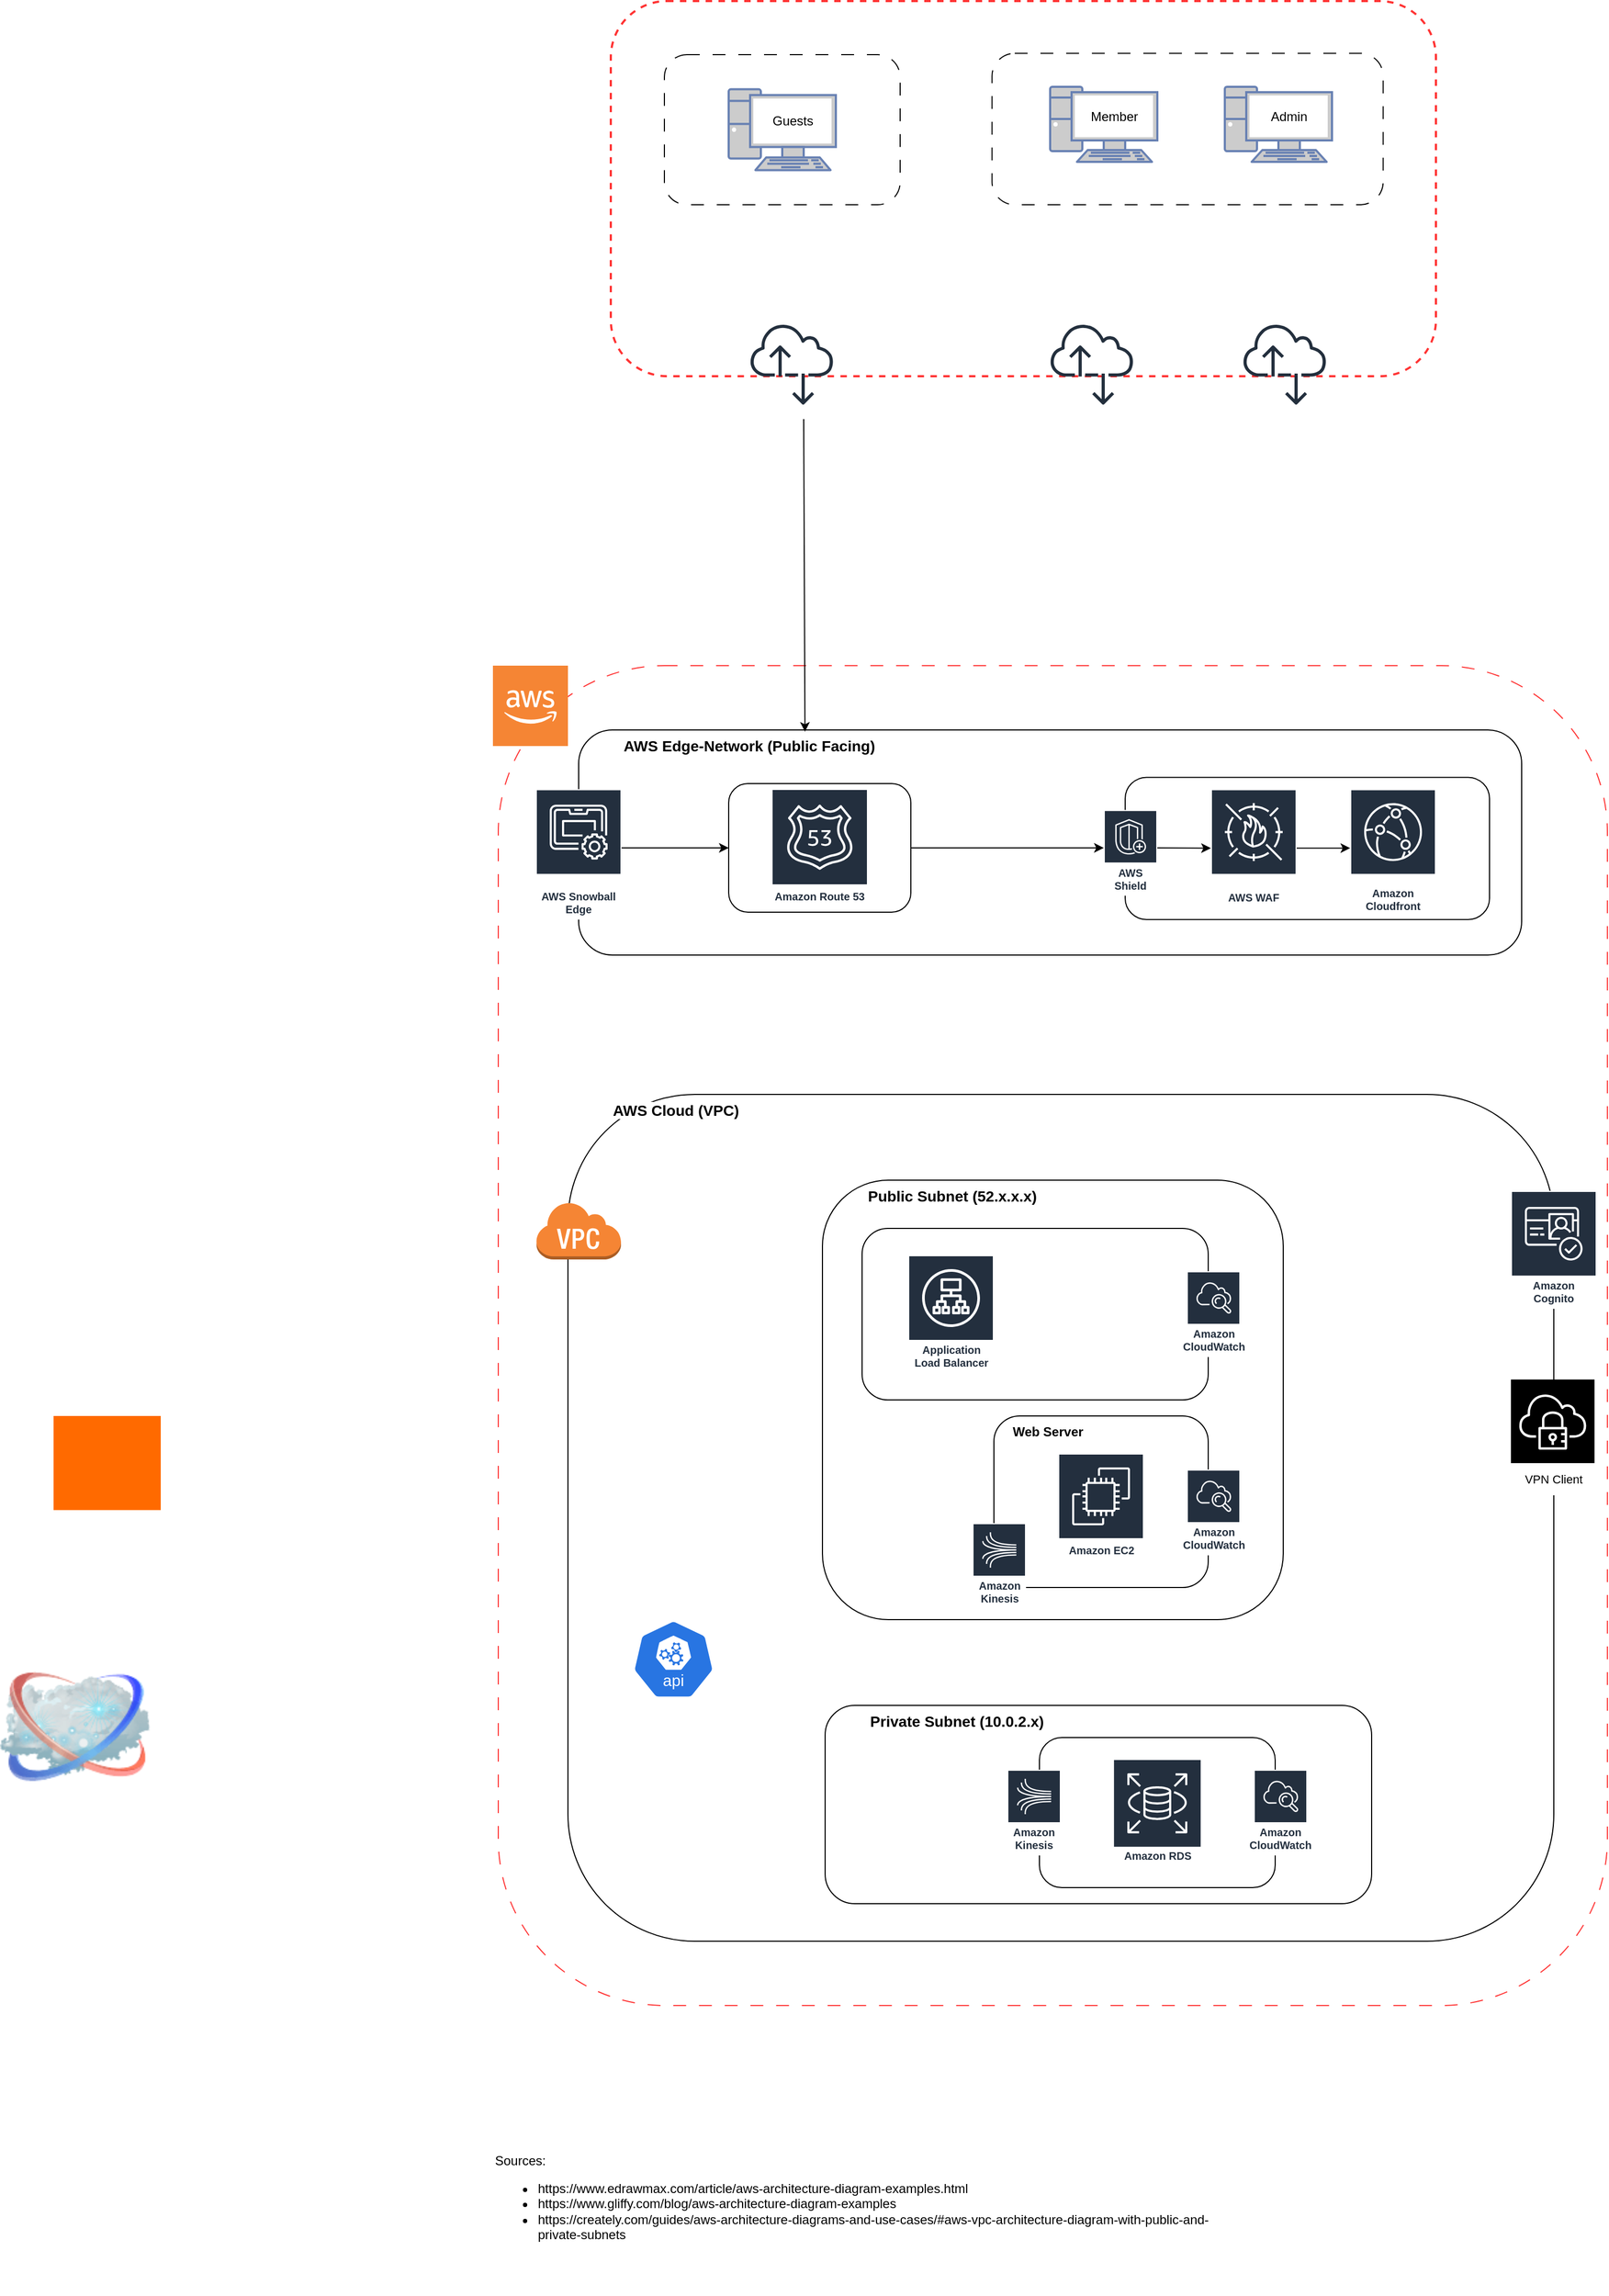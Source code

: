 <mxfile>
    <diagram id="xz8hMHTyyzPwLpHsRpfZ" name="Page-1">
        <mxGraphModel dx="2097" dy="2877" grid="1" gridSize="10" guides="1" tooltips="1" connect="1" arrows="1" fold="1" page="1" pageScale="1" pageWidth="850" pageHeight="1100" math="0" shadow="0">
            <root>
                <mxCell id="0"/>
                <mxCell id="1" parent="0"/>
                <mxCell id="141" value="" style="rounded=1;whiteSpace=wrap;html=1;dashed=1;strokeColor=#FF3333;fillColor=none;strokeWidth=2;" vertex="1" parent="1">
                    <mxGeometry x="110" y="-1110" width="770" height="350" as="geometry"/>
                </mxCell>
                <mxCell id="81" value="" style="rounded=1;whiteSpace=wrap;html=1;dashed=1;dashPattern=12 12;strokeColor=#FF3333;" vertex="1" parent="1">
                    <mxGeometry x="5" y="-490" width="1035" height="1250" as="geometry"/>
                </mxCell>
                <mxCell id="39" value="" style="image;html=1;image=img/lib/clip_art/networking/Cloud_128x128.png" parent="1" vertex="1">
                    <mxGeometry x="-460" y="445" width="140" height="110" as="geometry"/>
                </mxCell>
                <mxCell id="52" value="" style="points=[];aspect=fixed;html=1;align=center;shadow=0;dashed=0;fillColor=#FF6A00;strokeColor=none;shape=mxgraph.alibaba_cloud.waf_web_application_firewall;" parent="1" vertex="1">
                    <mxGeometry x="-410" y="210" width="100" height="87.8" as="geometry"/>
                </mxCell>
                <mxCell id="57" value="Sources:&amp;nbsp;&lt;br&gt;&lt;ul&gt;&lt;li style=&quot;&quot;&gt;https://www.edrawmax.com/article/aws-architecture-diagram-examples.html&lt;/li&gt;&lt;li style=&quot;&quot;&gt;https://www.gliffy.com/blog/aws-architecture-diagram-examples&lt;/li&gt;&lt;li style=&quot;&quot;&gt;https://creately.com/guides/aws-architecture-diagrams-and-use-cases/#aws-vpc-architecture-diagram-with-public-and-private-subnets&lt;/li&gt;&lt;/ul&gt;" style="text;html=1;align=left;verticalAlign=middle;whiteSpace=wrap;rounded=0;" parent="1" vertex="1">
                    <mxGeometry y="860" width="670" height="170" as="geometry"/>
                </mxCell>
                <mxCell id="83" value="&lt;h3 style=&quot;margin: 0 0 0 40px; border: none; padding: 0px;&quot;&gt;&lt;span style=&quot;background-color: light-dark(#ffffff, var(--ge-dark-color, #121212));&quot;&gt;&lt;font&gt;AWS Cloud (VPC)&amp;nbsp;&lt;/font&gt;&lt;/span&gt;&lt;/h3&gt;" style="rounded=1;align=left;html=1;labelPosition=center;verticalLabelPosition=middle;verticalAlign=top;whiteSpace=wrap;" vertex="1" parent="1">
                    <mxGeometry x="70" y="-90" width="920" height="790" as="geometry"/>
                </mxCell>
                <mxCell id="58" value="" style="outlineConnect=0;dashed=0;verticalLabelPosition=bottom;verticalAlign=top;align=center;html=1;shape=mxgraph.aws3.cloud_2;fillColor=#F58534;gradientColor=none;" parent="1" vertex="1">
                    <mxGeometry y="-490" width="70" height="75" as="geometry"/>
                </mxCell>
                <mxCell id="61" value="" style="sketch=0;outlineConnect=0;fontColor=#232F3E;gradientColor=none;fillColor=#232F3D;strokeColor=none;dashed=0;verticalLabelPosition=bottom;verticalAlign=top;align=center;html=1;fontSize=12;fontStyle=0;aspect=fixed;pointerEvents=1;shape=mxgraph.aws4.internet_alt2;" parent="1" vertex="1">
                    <mxGeometry x="240" y="-810" width="78" height="78" as="geometry"/>
                </mxCell>
                <mxCell id="97" value="" style="outlineConnect=0;dashed=0;verticalLabelPosition=bottom;verticalAlign=top;align=center;html=1;shape=mxgraph.aws3.virtual_private_cloud;fillColor=#F58534;gradientColor=none;" vertex="1" parent="1">
                    <mxGeometry x="40" y="10" width="79.5" height="54" as="geometry"/>
                </mxCell>
                <mxCell id="44" value="" style="aspect=fixed;sketch=0;html=1;dashed=0;whitespace=wrap;verticalLabelPosition=bottom;verticalAlign=top;fillColor=#2875E2;strokeColor=#ffffff;points=[[0.005,0.63,0],[0.1,0.2,0],[0.9,0.2,0],[0.5,0,0],[0.995,0.63,0],[0.72,0.99,0],[0.5,1,0],[0.28,0.99,0]];shape=mxgraph.kubernetes.icon2;kubernetesLabel=1;prIcon=api" parent="1" vertex="1">
                    <mxGeometry x="130" y="400" width="77.08" height="74" as="geometry"/>
                </mxCell>
                <mxCell id="107" value="Amazon Cognito" style="sketch=0;outlineConnect=0;fontColor=#232F3E;gradientColor=none;strokeColor=#ffffff;fillColor=#232F3E;dashed=0;verticalLabelPosition=middle;verticalAlign=bottom;align=center;html=1;whiteSpace=wrap;fontSize=10;fontStyle=1;spacing=3;shape=mxgraph.aws4.productIcon;prIcon=mxgraph.aws4.cognito;" vertex="1" parent="1">
                    <mxGeometry x="950" width="80" height="110" as="geometry"/>
                </mxCell>
                <mxCell id="112" value="" style="group" vertex="1" connectable="0" parent="1">
                    <mxGeometry x="307.5" y="-10" width="430" height="450" as="geometry"/>
                </mxCell>
                <mxCell id="105" value="&lt;h3 style=&quot;margin: 0 0 0 40px; border: none; padding: 0px;&quot;&gt;Public Subnet (52.x.x.x)&lt;/h3&gt;" style="rounded=1;whiteSpace=wrap;html=1;align=left;verticalAlign=top;" vertex="1" parent="112">
                    <mxGeometry width="430" height="410" as="geometry"/>
                </mxCell>
                <mxCell id="110" value="" style="group" vertex="1" connectable="0" parent="112">
                    <mxGeometry x="67" y="45" width="323" height="160" as="geometry"/>
                </mxCell>
                <mxCell id="100" value="" style="group" vertex="1" connectable="0" parent="110">
                    <mxGeometry width="293" height="160" as="geometry"/>
                </mxCell>
                <mxCell id="99" value="" style="rounded=1;whiteSpace=wrap;html=1;" vertex="1" parent="100">
                    <mxGeometry x="-30" width="323" height="160" as="geometry"/>
                </mxCell>
                <mxCell id="85" value="Application Load Balancer" style="sketch=0;outlineConnect=0;fontColor=#232F3E;gradientColor=none;strokeColor=#ffffff;fillColor=#232F3E;dashed=0;verticalLabelPosition=middle;verticalAlign=bottom;align=center;html=1;whiteSpace=wrap;fontSize=10;fontStyle=1;spacing=3;shape=mxgraph.aws4.productIcon;prIcon=mxgraph.aws4.application_load_balancer;" vertex="1" parent="100">
                    <mxGeometry x="13" y="25" width="80" height="110" as="geometry"/>
                </mxCell>
                <mxCell id="109" value="Amazon CloudWatch" style="sketch=0;outlineConnect=0;fontColor=#232F3E;gradientColor=none;strokeColor=#ffffff;fillColor=#232F3E;dashed=0;verticalLabelPosition=middle;verticalAlign=bottom;align=center;html=1;whiteSpace=wrap;fontSize=10;fontStyle=1;spacing=3;shape=mxgraph.aws4.productIcon;prIcon=mxgraph.aws4.cloudwatch;" vertex="1" parent="110">
                    <mxGeometry x="273" y="40" width="50" height="80" as="geometry"/>
                </mxCell>
                <mxCell id="116" value="" style="group" vertex="1" connectable="0" parent="112">
                    <mxGeometry x="130" y="230" width="260" height="180" as="geometry"/>
                </mxCell>
                <mxCell id="111" value="" style="group" vertex="1" connectable="0" parent="116">
                    <mxGeometry x="90" width="170" height="180" as="geometry"/>
                </mxCell>
                <mxCell id="102" value="" style="group" vertex="1" connectable="0" parent="111">
                    <mxGeometry width="140" height="180" as="geometry"/>
                </mxCell>
                <mxCell id="101" value="" style="rounded=1;whiteSpace=wrap;html=1;" vertex="1" parent="102">
                    <mxGeometry x="-60" y="-10" width="200" height="160" as="geometry"/>
                </mxCell>
                <mxCell id="86" value="Amazon EC2" style="sketch=0;outlineConnect=0;fontColor=#232F3E;gradientColor=none;strokeColor=#ffffff;fillColor=#232F3E;dashed=0;verticalLabelPosition=middle;verticalAlign=bottom;align=center;html=1;whiteSpace=wrap;fontSize=10;fontStyle=1;spacing=3;shape=mxgraph.aws4.productIcon;prIcon=mxgraph.aws4.ec2;" vertex="1" parent="102">
                    <mxGeometry y="25" width="80" height="100" as="geometry"/>
                </mxCell>
                <mxCell id="124" value="&lt;b&gt;Web Server&lt;/b&gt;" style="text;html=1;align=center;verticalAlign=middle;whiteSpace=wrap;rounded=0;" vertex="1" parent="102">
                    <mxGeometry x="-60" y="-10" width="100" height="30" as="geometry"/>
                </mxCell>
                <mxCell id="78" value="Amazon CloudWatch" style="sketch=0;outlineConnect=0;fontColor=#232F3E;gradientColor=none;strokeColor=#ffffff;fillColor=#232F3E;dashed=0;verticalLabelPosition=middle;verticalAlign=bottom;align=center;html=1;whiteSpace=wrap;fontSize=10;fontStyle=1;spacing=3;shape=mxgraph.aws4.productIcon;prIcon=mxgraph.aws4.cloudwatch;" vertex="1" parent="111">
                    <mxGeometry x="120" y="40" width="50" height="80" as="geometry"/>
                </mxCell>
                <mxCell id="114" value="" style="group" vertex="1" connectable="0" parent="1">
                    <mxGeometry x="40" y="-430" width="920" height="210" as="geometry"/>
                </mxCell>
                <mxCell id="96" value="" style="group" vertex="1" connectable="0" parent="114">
                    <mxGeometry width="920" height="210" as="geometry"/>
                </mxCell>
                <mxCell id="82" value="&lt;h3 style=&quot;margin: 0 0 0 40px; border: none; padding: 0px;&quot;&gt;AWS Edge-Network (Public Facing)&lt;/h3&gt;" style="rounded=1;whiteSpace=wrap;html=1;align=left;verticalAlign=top;" vertex="1" parent="96">
                    <mxGeometry x="40" width="880" height="210.0" as="geometry"/>
                </mxCell>
                <mxCell id="95" value="AWS Snowball Edge" style="sketch=0;outlineConnect=0;fontColor=#232F3E;gradientColor=none;strokeColor=#ffffff;fillColor=#232F3E;dashed=0;verticalLabelPosition=middle;verticalAlign=bottom;align=center;html=1;whiteSpace=wrap;fontSize=10;fontStyle=1;spacing=3;shape=mxgraph.aws4.productIcon;prIcon=mxgraph.aws4.snowball_edge;" vertex="1" parent="96">
                    <mxGeometry y="55.263" width="80" height="121.579" as="geometry"/>
                </mxCell>
                <mxCell id="94" value="" style="group" vertex="1" connectable="0" parent="96">
                    <mxGeometry x="550" y="44.211" width="340" height="132.632" as="geometry"/>
                </mxCell>
                <mxCell id="113" value="" style="group" vertex="1" connectable="0" parent="94">
                    <mxGeometry x="-20" width="360" height="132.632" as="geometry"/>
                </mxCell>
                <mxCell id="149" value="" style="group" vertex="1" connectable="0" parent="113">
                    <mxGeometry width="360" height="132.632" as="geometry"/>
                </mxCell>
                <mxCell id="148" value="" style="group" vertex="1" connectable="0" parent="149">
                    <mxGeometry x="20" width="340" height="132.632" as="geometry"/>
                </mxCell>
                <mxCell id="91" value="" style="rounded=1;whiteSpace=wrap;html=1;fillColor=none;" vertex="1" parent="148">
                    <mxGeometry width="340" height="132.632" as="geometry"/>
                </mxCell>
                <mxCell id="62" value="AWS WAF" style="sketch=0;outlineConnect=0;fontColor=#232F3E;gradientColor=none;strokeColor=#ffffff;fillColor=#232F3E;dashed=0;verticalLabelPosition=middle;verticalAlign=bottom;align=center;html=1;whiteSpace=wrap;fontSize=10;fontStyle=1;spacing=3;shape=mxgraph.aws4.productIcon;prIcon=mxgraph.aws4.waf;" parent="148" vertex="1">
                    <mxGeometry x="80" y="11.053" width="80" height="110.526" as="geometry"/>
                </mxCell>
                <mxCell id="84" value="Amazon Cloudfront" style="sketch=0;outlineConnect=0;fontColor=#232F3E;gradientColor=none;strokeColor=#ffffff;fillColor=#232F3E;dashed=0;verticalLabelPosition=middle;verticalAlign=bottom;align=center;html=1;whiteSpace=wrap;fontSize=10;fontStyle=1;spacing=3;shape=mxgraph.aws4.productIcon;prIcon=mxgraph.aws4.cloudfront;" vertex="1" parent="148">
                    <mxGeometry x="210" y="11.053" width="80" height="118.816" as="geometry"/>
                </mxCell>
                <mxCell id="151" value="" style="endArrow=classic;html=1;" edge="1" parent="148">
                    <mxGeometry width="50" height="50" relative="1" as="geometry">
                        <mxPoint x="160" y="66.009" as="sourcePoint"/>
                        <mxPoint x="210" y="66.009" as="targetPoint"/>
                    </mxGeometry>
                </mxCell>
                <mxCell id="79" value="AWS Shield" style="sketch=0;outlineConnect=0;fontColor=#232F3E;gradientColor=none;strokeColor=#ffffff;fillColor=#232F3E;dashed=0;verticalLabelPosition=middle;verticalAlign=bottom;align=center;html=1;whiteSpace=wrap;fontSize=10;fontStyle=1;spacing=3;shape=mxgraph.aws4.productIcon;prIcon=mxgraph.aws4.shield;" vertex="1" parent="149">
                    <mxGeometry y="30.459" width="50" height="80" as="geometry"/>
                </mxCell>
                <mxCell id="92" value="" style="group" vertex="1" connectable="0" parent="114">
                    <mxGeometry x="180" y="50" width="170" height="120" as="geometry"/>
                </mxCell>
                <mxCell id="90" value="" style="rounded=1;whiteSpace=wrap;html=1;fillColor=none;" vertex="1" parent="92">
                    <mxGeometry width="170" height="120" as="geometry"/>
                </mxCell>
                <mxCell id="89" value="Amazon Route 53" style="sketch=0;outlineConnect=0;fontColor=#232F3E;gradientColor=none;strokeColor=#ffffff;fillColor=#232F3E;dashed=0;verticalLabelPosition=middle;verticalAlign=bottom;align=center;html=1;whiteSpace=wrap;fontSize=10;fontStyle=1;spacing=3;shape=mxgraph.aws4.productIcon;prIcon=mxgraph.aws4.route_53;" vertex="1" parent="92">
                    <mxGeometry x="40" y="5" width="90" height="110" as="geometry"/>
                </mxCell>
                <mxCell id="146" value="" style="endArrow=classic;html=1;entryX=0;entryY=0.5;entryDx=0;entryDy=0;" edge="1" parent="114" target="90">
                    <mxGeometry width="50" height="50" relative="1" as="geometry">
                        <mxPoint x="80" y="110" as="sourcePoint"/>
                        <mxPoint x="490" y="60" as="targetPoint"/>
                    </mxGeometry>
                </mxCell>
                <mxCell id="147" value="" style="endArrow=classic;html=1;exitX=1;exitY=0.5;exitDx=0;exitDy=0;" edge="1" parent="114" source="90">
                    <mxGeometry width="50" height="50" relative="1" as="geometry">
                        <mxPoint x="440" y="110" as="sourcePoint"/>
                        <mxPoint x="530" y="110" as="targetPoint"/>
                    </mxGeometry>
                </mxCell>
                <mxCell id="118" value="" style="group" vertex="1" connectable="0" parent="1">
                    <mxGeometry x="950" y="176" width="80" height="108" as="geometry"/>
                </mxCell>
                <mxCell id="108" value="" style="sketch=0;points=[[0,0,0],[0.25,0,0],[0.5,0,0],[0.75,0,0],[1,0,0],[0,1,0],[0.25,1,0],[0.5,1,0],[0.75,1,0],[1,1,0],[0,0.25,0],[0,0.5,0],[0,0.75,0],[1,0.25,0],[1,0.5,0],[1,0.75,0]];outlineConnect=0;fontColor=#232F3E;fillColor=#000000;strokeColor=#ffffff;dashed=0;verticalLabelPosition=bottom;verticalAlign=top;align=center;html=1;fontSize=12;fontStyle=0;aspect=fixed;shape=mxgraph.aws4.resourceIcon;resIcon=mxgraph.aws4.client_vpn;" vertex="1" parent="118">
                    <mxGeometry width="78" height="78" as="geometry"/>
                </mxCell>
                <mxCell id="117" value="&lt;font style=&quot;font-size: 11px; color: rgb(0, 0, 0);&quot;&gt;VPN Client&lt;/font&gt;" style="text;html=1;align=center;verticalAlign=middle;whiteSpace=wrap;rounded=0;fillColor=default;" vertex="1" parent="118">
                    <mxGeometry y="78" width="80" height="30" as="geometry"/>
                </mxCell>
                <mxCell id="119" value="" style="group" vertex="1" connectable="0" parent="1">
                    <mxGeometry x="310" y="480" width="510" height="185" as="geometry"/>
                </mxCell>
                <mxCell id="123" value="" style="group" vertex="1" connectable="0" parent="119">
                    <mxGeometry width="510" height="185" as="geometry"/>
                </mxCell>
                <mxCell id="106" value="&lt;h3 style=&quot;margin: 0 0 0 40px; border: none; padding: 0px;&quot;&gt;Private Subnet (10.0.2.x)&lt;/h3&gt;" style="rounded=1;whiteSpace=wrap;html=1;align=left;verticalAlign=top;" vertex="1" parent="123">
                    <mxGeometry width="510" height="185" as="geometry"/>
                </mxCell>
                <mxCell id="122" value="" style="group" vertex="1" connectable="0" parent="123">
                    <mxGeometry x="170" y="30" width="280" height="140" as="geometry"/>
                </mxCell>
                <mxCell id="104" value="" style="group" vertex="1" connectable="0" parent="122">
                    <mxGeometry x="30" width="250" height="140" as="geometry"/>
                </mxCell>
                <mxCell id="103" value="" style="rounded=1;whiteSpace=wrap;html=1;" vertex="1" parent="104">
                    <mxGeometry width="220" height="140" as="geometry"/>
                </mxCell>
                <mxCell id="87" value="Amazon RDS" style="sketch=0;outlineConnect=0;fontColor=#232F3E;gradientColor=none;strokeColor=#ffffff;fillColor=#232F3E;dashed=0;verticalLabelPosition=middle;verticalAlign=bottom;align=center;html=1;whiteSpace=wrap;fontSize=10;fontStyle=1;spacing=3;shape=mxgraph.aws4.productIcon;prIcon=mxgraph.aws4.rds;" vertex="1" parent="104">
                    <mxGeometry x="68.571" y="20" width="82.857" height="100" as="geometry"/>
                </mxCell>
                <mxCell id="115" value="Amazon Kinesis" style="sketch=0;outlineConnect=0;fontColor=#232F3E;gradientColor=none;strokeColor=#ffffff;fillColor=#232F3E;dashed=0;verticalLabelPosition=middle;verticalAlign=bottom;align=center;html=1;whiteSpace=wrap;fontSize=10;fontStyle=1;spacing=3;shape=mxgraph.aws4.productIcon;prIcon=mxgraph.aws4.kinesis;" vertex="1" parent="122">
                    <mxGeometry y="30" width="50" height="80" as="geometry"/>
                </mxCell>
                <mxCell id="120" value="Amazon CloudWatch" style="sketch=0;outlineConnect=0;fontColor=#232F3E;gradientColor=none;strokeColor=#ffffff;fillColor=#232F3E;dashed=0;verticalLabelPosition=middle;verticalAlign=bottom;align=center;html=1;whiteSpace=wrap;fontSize=10;fontStyle=1;spacing=3;shape=mxgraph.aws4.productIcon;prIcon=mxgraph.aws4.cloudwatch;" vertex="1" parent="122">
                    <mxGeometry x="230" y="30" width="50" height="80" as="geometry"/>
                </mxCell>
                <mxCell id="138" value="" style="group" vertex="1" connectable="0" parent="1">
                    <mxGeometry x="520" y="-1030" width="310.75" height="148.75" as="geometry"/>
                </mxCell>
                <mxCell id="131" value="" style="rounded=1;whiteSpace=wrap;html=1;dashed=1;dashPattern=12 12;" vertex="1" parent="138">
                    <mxGeometry x="-54.25" y="-31.25" width="365" height="141.25" as="geometry"/>
                </mxCell>
                <mxCell id="68" value="" style="group" vertex="1" connectable="0" parent="138">
                    <mxGeometry x="144" width="112.5" height="117.5" as="geometry"/>
                </mxCell>
                <mxCell id="137" value="" style="group" vertex="1" connectable="0" parent="68">
                    <mxGeometry x="19" width="100" height="70" as="geometry"/>
                </mxCell>
                <mxCell id="2" value="" style="fontColor=#0066CC;verticalAlign=top;verticalLabelPosition=bottom;labelPosition=center;align=center;html=1;outlineConnect=0;fillColor=#CCCCCC;strokeColor=#6881B3;gradientColor=none;gradientDirection=north;strokeWidth=2;shape=mxgraph.networks.pc;" parent="137" vertex="1">
                    <mxGeometry width="100" height="70" as="geometry"/>
                </mxCell>
                <mxCell id="25" value="Admin" style="text;html=1;align=center;verticalAlign=middle;whiteSpace=wrap;rounded=0;" parent="137" vertex="1">
                    <mxGeometry x="20" y="7.5" width="80" height="40" as="geometry"/>
                </mxCell>
                <mxCell id="136" value="" style="group" vertex="1" connectable="0" parent="138">
                    <mxGeometry width="100" height="70" as="geometry"/>
                </mxCell>
                <mxCell id="128" value="" style="fontColor=#0066CC;verticalAlign=top;verticalLabelPosition=bottom;labelPosition=center;align=center;html=1;outlineConnect=0;fillColor=#CCCCCC;strokeColor=#6881B3;gradientColor=none;gradientDirection=north;strokeWidth=2;shape=mxgraph.networks.pc;" vertex="1" parent="136">
                    <mxGeometry width="100" height="70" as="geometry"/>
                </mxCell>
                <mxCell id="129" value="Member" style="text;html=1;align=center;verticalAlign=middle;whiteSpace=wrap;rounded=0;" vertex="1" parent="136">
                    <mxGeometry x="20" y="7.5" width="80" height="40" as="geometry"/>
                </mxCell>
                <mxCell id="139" value="" style="group" vertex="1" connectable="0" parent="1">
                    <mxGeometry x="160" y="-1060" width="220" height="140" as="geometry"/>
                </mxCell>
                <mxCell id="130" value="" style="rounded=1;whiteSpace=wrap;html=1;dashed=1;dashPattern=12 12;" vertex="1" parent="139">
                    <mxGeometry width="220" height="140" as="geometry"/>
                </mxCell>
                <mxCell id="69" value="" style="group" vertex="1" connectable="0" parent="139">
                    <mxGeometry x="60" y="32.308" width="100" height="75.385" as="geometry"/>
                </mxCell>
                <mxCell id="3" value="" style="fontColor=#0066CC;verticalAlign=top;verticalLabelPosition=bottom;labelPosition=center;align=center;html=1;outlineConnect=0;fillColor=#CCCCCC;strokeColor=#6881B3;gradientColor=none;gradientDirection=north;strokeWidth=2;shape=mxgraph.networks.pc;" parent="69" vertex="1">
                    <mxGeometry width="100" height="75.385" as="geometry"/>
                </mxCell>
                <mxCell id="24" value="Guests" style="text;html=1;align=center;verticalAlign=middle;whiteSpace=wrap;rounded=0;" parent="69" vertex="1">
                    <mxGeometry x="20" y="8.077" width="80" height="43.077" as="geometry"/>
                </mxCell>
                <mxCell id="142" value="" style="sketch=0;outlineConnect=0;fontColor=#232F3E;gradientColor=none;fillColor=#232F3D;strokeColor=none;dashed=0;verticalLabelPosition=bottom;verticalAlign=top;align=center;html=1;fontSize=12;fontStyle=0;aspect=fixed;pointerEvents=1;shape=mxgraph.aws4.internet_alt2;" vertex="1" parent="1">
                    <mxGeometry x="520" y="-810" width="78" height="78" as="geometry"/>
                </mxCell>
                <mxCell id="143" value="" style="sketch=0;outlineConnect=0;fontColor=#232F3E;gradientColor=none;fillColor=#232F3D;strokeColor=none;dashed=0;verticalLabelPosition=bottom;verticalAlign=top;align=center;html=1;fontSize=12;fontStyle=0;aspect=fixed;pointerEvents=1;shape=mxgraph.aws4.internet_alt2;" vertex="1" parent="1">
                    <mxGeometry x="700" y="-810" width="78" height="78" as="geometry"/>
                </mxCell>
                <mxCell id="144" value="" style="endArrow=classic;html=1;entryX=0.24;entryY=0.008;entryDx=0;entryDy=0;entryPerimeter=0;" edge="1" parent="1" target="82">
                    <mxGeometry width="50" height="50" relative="1" as="geometry">
                        <mxPoint x="290" y="-720" as="sourcePoint"/>
                        <mxPoint x="290" y="-520" as="targetPoint"/>
                    </mxGeometry>
                </mxCell>
                <mxCell id="150" value="" style="endArrow=classic;html=1;" edge="1" parent="1" target="62">
                    <mxGeometry width="50" height="50" relative="1" as="geometry">
                        <mxPoint x="620" y="-320" as="sourcePoint"/>
                        <mxPoint x="530" y="-370" as="targetPoint"/>
                    </mxGeometry>
                </mxCell>
                <mxCell id="80" value="Amazon Kinesis" style="sketch=0;outlineConnect=0;fontColor=#232F3E;gradientColor=none;strokeColor=#ffffff;fillColor=#232F3E;dashed=0;verticalLabelPosition=middle;verticalAlign=bottom;align=center;html=1;whiteSpace=wrap;fontSize=10;fontStyle=1;spacing=3;shape=mxgraph.aws4.productIcon;prIcon=mxgraph.aws4.kinesis;" vertex="1" parent="1">
                    <mxGeometry x="447.5" y="310" width="50" height="80" as="geometry"/>
                </mxCell>
            </root>
        </mxGraphModel>
    </diagram>
</mxfile>